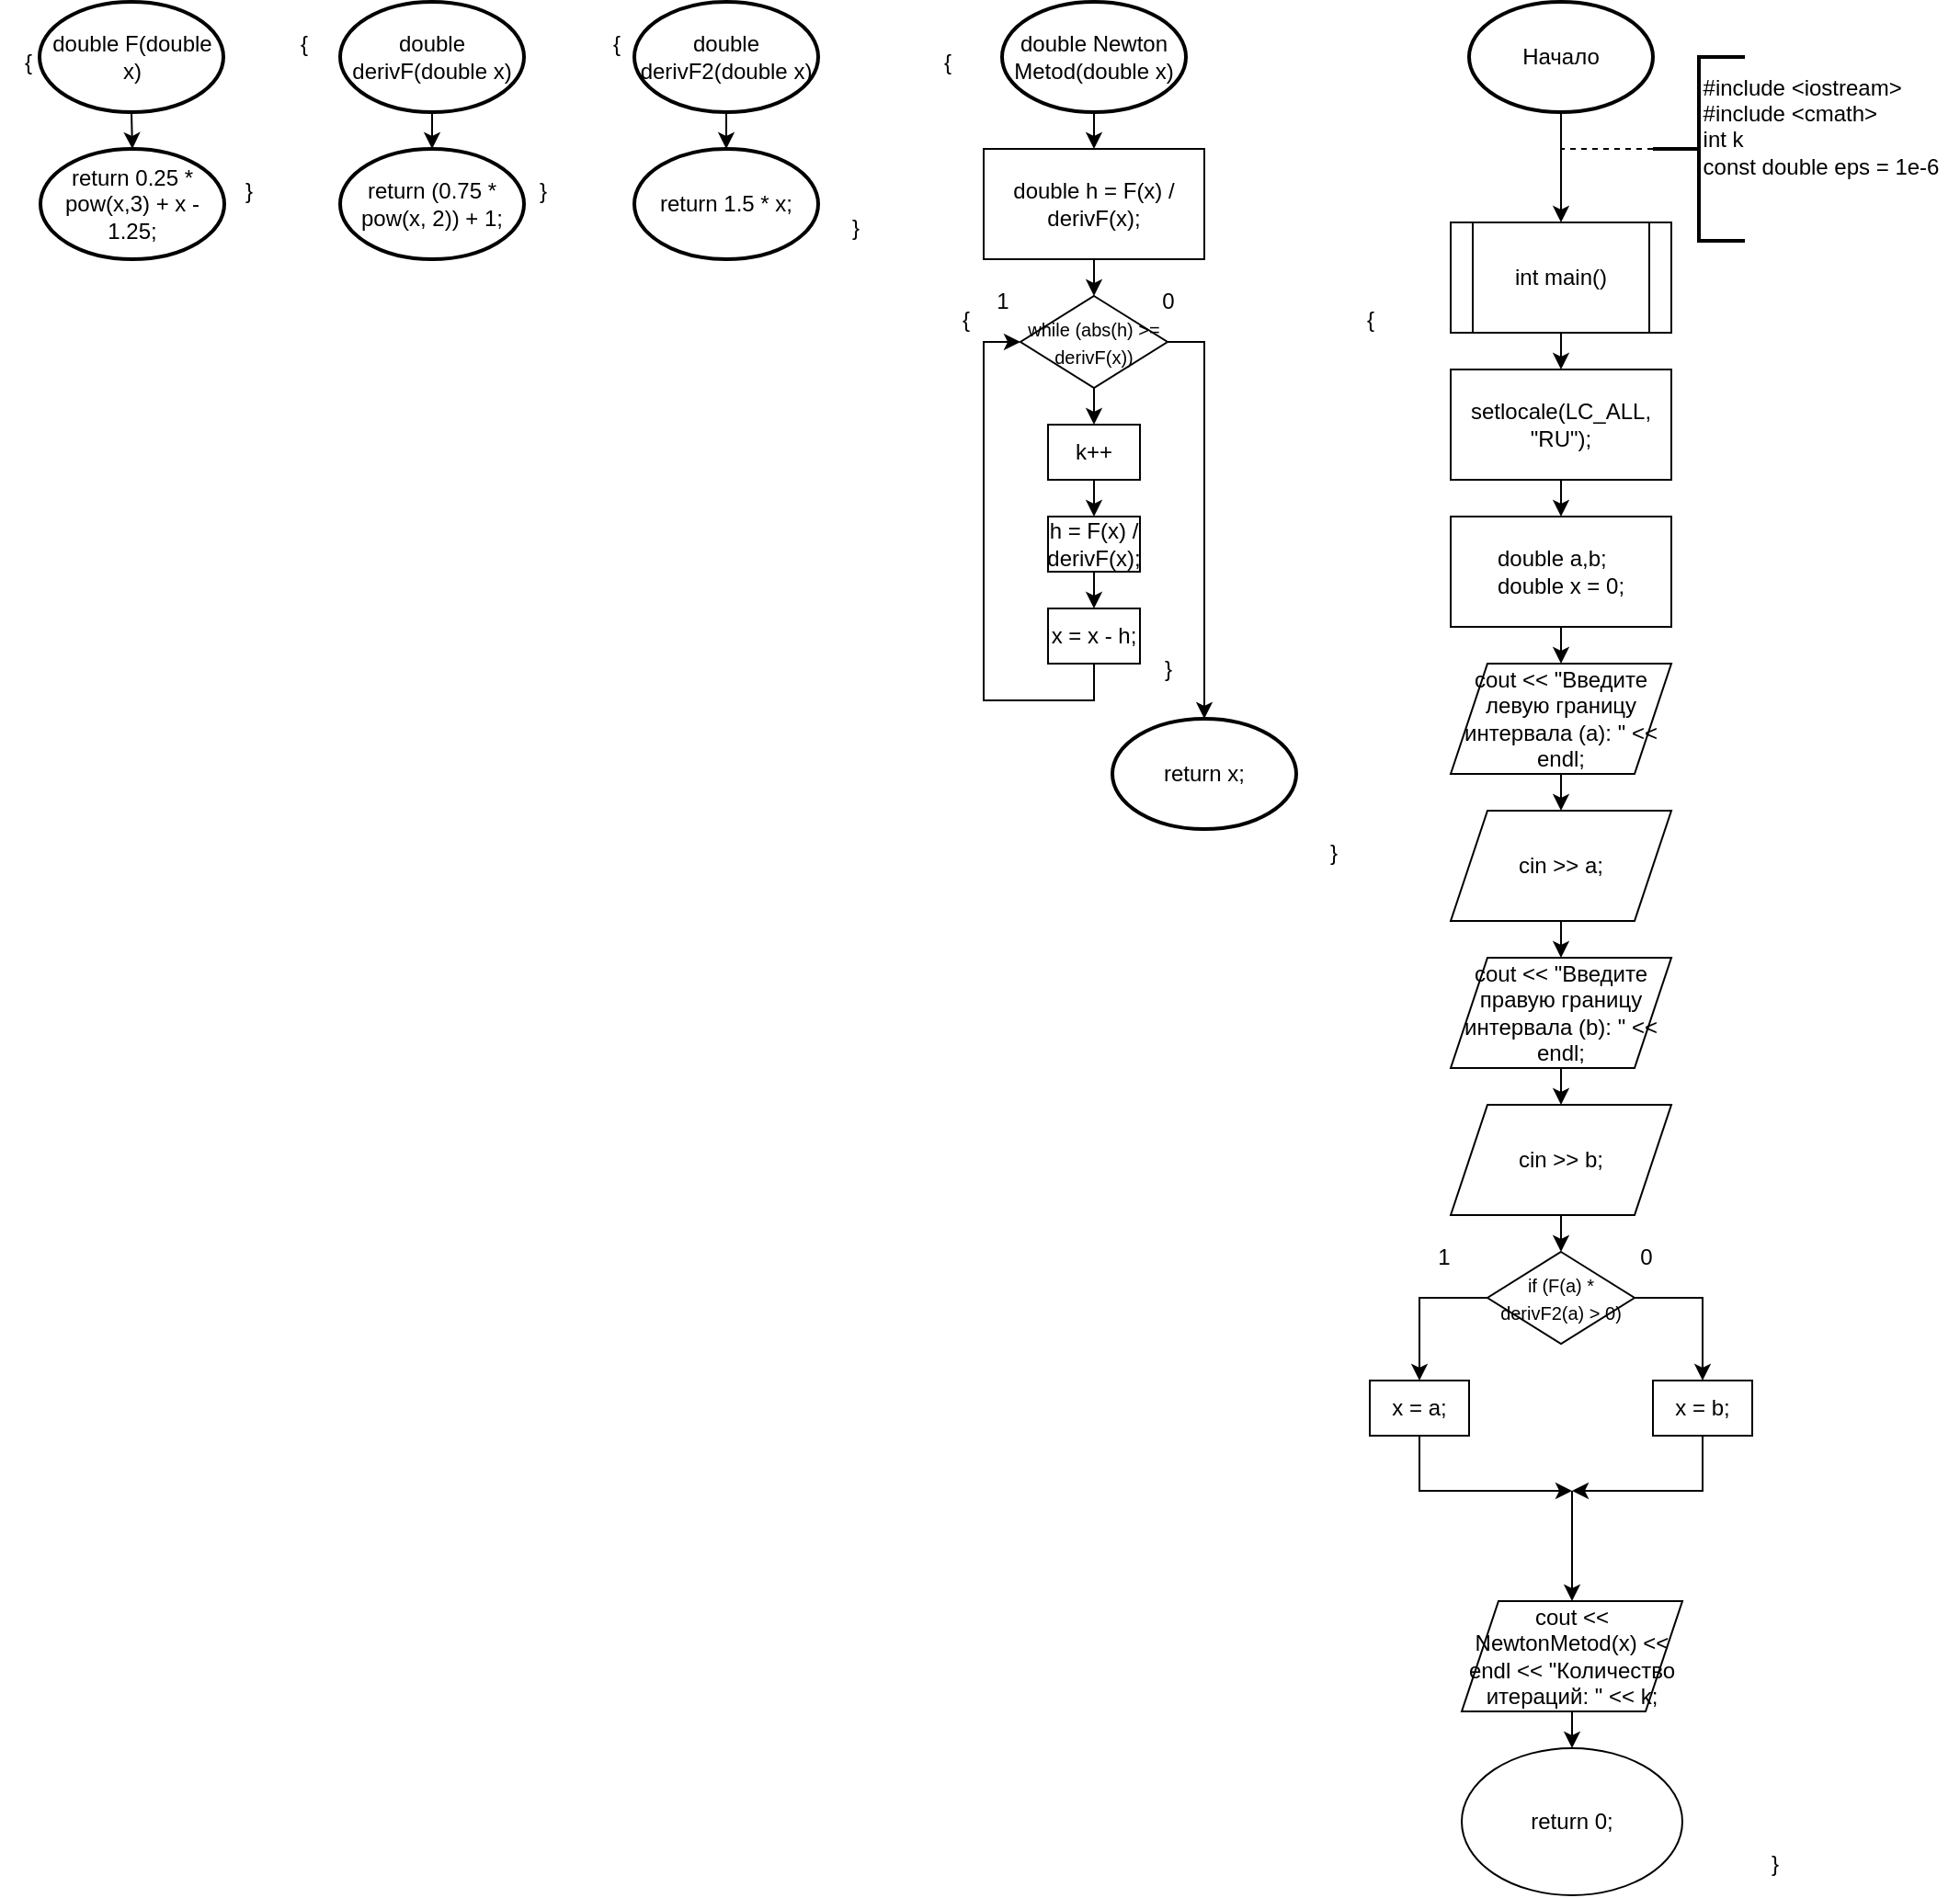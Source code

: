 <mxfile version="25.0.2">
  <diagram name="Страница — 1" id="HWMidkCqAexvC14g8aIt">
    <mxGraphModel dx="2117" dy="717" grid="1" gridSize="10" guides="1" tooltips="1" connect="1" arrows="1" fold="1" page="1" pageScale="1" pageWidth="827" pageHeight="1169" math="0" shadow="0">
      <root>
        <mxCell id="0" />
        <mxCell id="1" parent="0" />
        <mxCell id="E2xs5zG8V5E_0i2V-LUl-6" style="edgeStyle=orthogonalEdgeStyle;rounded=0;orthogonalLoop=1;jettySize=auto;html=1;exitX=0.5;exitY=1;exitDx=0;exitDy=0;exitPerimeter=0;entryX=0.5;entryY=0;entryDx=0;entryDy=0;" parent="1" source="E2xs5zG8V5E_0i2V-LUl-1" target="E2xs5zG8V5E_0i2V-LUl-5" edge="1">
          <mxGeometry relative="1" as="geometry" />
        </mxCell>
        <mxCell id="E2xs5zG8V5E_0i2V-LUl-1" value="Начало" style="strokeWidth=2;html=1;shape=mxgraph.flowchart.start_1;whiteSpace=wrap;" parent="1" vertex="1">
          <mxGeometry x="364" y="10" width="100" height="60" as="geometry" />
        </mxCell>
        <mxCell id="E2xs5zG8V5E_0i2V-LUl-2" value="" style="strokeWidth=2;html=1;shape=mxgraph.flowchart.annotation_2;align=left;labelPosition=right;pointerEvents=1;" parent="1" vertex="1">
          <mxGeometry x="464" y="40" width="50" height="100" as="geometry" />
        </mxCell>
        <mxCell id="E2xs5zG8V5E_0i2V-LUl-3" value="&lt;div style=&quot;text-align: justify;&quot;&gt;&lt;span style=&quot;background-color: initial;&quot;&gt;#include &amp;lt;iostream&amp;gt;&lt;/span&gt;&lt;/div&gt;&lt;div style=&quot;text-align: justify;&quot;&gt;#include &amp;lt;cmath&amp;gt;&lt;/div&gt;&lt;div style=&quot;text-align: justify;&quot;&gt;int k&lt;/div&gt;&lt;div style=&quot;text-align: justify;&quot;&gt;const double eps = 1e-6&lt;/div&gt;&lt;div style=&quot;text-align: justify;&quot;&gt;&lt;br&gt;&lt;/div&gt;" style="text;html=1;align=center;verticalAlign=middle;resizable=0;points=[];autosize=1;strokeColor=none;fillColor=none;" parent="1" vertex="1">
          <mxGeometry x="480" y="40" width="150" height="90" as="geometry" />
        </mxCell>
        <mxCell id="E2xs5zG8V5E_0i2V-LUl-4" value="" style="endArrow=none;dashed=1;html=1;rounded=0;entryX=0.5;entryY=1;entryDx=0;entryDy=0;entryPerimeter=0;exitX=0;exitY=0.5;exitDx=0;exitDy=0;exitPerimeter=0;" parent="1" source="E2xs5zG8V5E_0i2V-LUl-2" target="E2xs5zG8V5E_0i2V-LUl-1" edge="1">
          <mxGeometry width="50" height="50" relative="1" as="geometry">
            <mxPoint x="390" y="150" as="sourcePoint" />
            <mxPoint x="440" y="100" as="targetPoint" />
            <Array as="points">
              <mxPoint x="414" y="90" />
            </Array>
          </mxGeometry>
        </mxCell>
        <mxCell id="E2xs5zG8V5E_0i2V-LUl-8" style="edgeStyle=orthogonalEdgeStyle;rounded=0;orthogonalLoop=1;jettySize=auto;html=1;exitX=0.5;exitY=1;exitDx=0;exitDy=0;entryX=0.5;entryY=0;entryDx=0;entryDy=0;" parent="1" source="E2xs5zG8V5E_0i2V-LUl-5" target="E2xs5zG8V5E_0i2V-LUl-7" edge="1">
          <mxGeometry relative="1" as="geometry" />
        </mxCell>
        <mxCell id="E2xs5zG8V5E_0i2V-LUl-5" value="int main()" style="shape=process;whiteSpace=wrap;html=1;backgroundOutline=1;" parent="1" vertex="1">
          <mxGeometry x="354" y="130" width="120" height="60" as="geometry" />
        </mxCell>
        <mxCell id="E2xs5zG8V5E_0i2V-LUl-10" style="edgeStyle=orthogonalEdgeStyle;rounded=0;orthogonalLoop=1;jettySize=auto;html=1;exitX=0.5;exitY=1;exitDx=0;exitDy=0;entryX=0.5;entryY=0;entryDx=0;entryDy=0;" parent="1" source="E2xs5zG8V5E_0i2V-LUl-7" target="E2xs5zG8V5E_0i2V-LUl-9" edge="1">
          <mxGeometry relative="1" as="geometry" />
        </mxCell>
        <mxCell id="E2xs5zG8V5E_0i2V-LUl-7" value="setlocale(LC_ALL, &quot;RU&quot;);" style="rounded=0;whiteSpace=wrap;html=1;" parent="1" vertex="1">
          <mxGeometry x="354" y="210" width="120" height="60" as="geometry" />
        </mxCell>
        <mxCell id="E2xs5zG8V5E_0i2V-LUl-15" style="edgeStyle=orthogonalEdgeStyle;rounded=0;orthogonalLoop=1;jettySize=auto;html=1;exitX=0.5;exitY=1;exitDx=0;exitDy=0;entryX=0.5;entryY=0;entryDx=0;entryDy=0;" parent="1" source="E2xs5zG8V5E_0i2V-LUl-9" target="E2xs5zG8V5E_0i2V-LUl-11" edge="1">
          <mxGeometry relative="1" as="geometry" />
        </mxCell>
        <mxCell id="E2xs5zG8V5E_0i2V-LUl-9" value="&lt;div style=&quot;text-align: justify;&quot;&gt;&lt;span style=&quot;background-color: initial;&quot;&gt;double a,b;&lt;/span&gt;&lt;/div&gt;&lt;div style=&quot;text-align: justify;&quot;&gt;double x = 0;&lt;/div&gt;" style="rounded=0;whiteSpace=wrap;html=1;align=center;" parent="1" vertex="1">
          <mxGeometry x="354" y="290" width="120" height="60" as="geometry" />
        </mxCell>
        <mxCell id="E2xs5zG8V5E_0i2V-LUl-16" style="edgeStyle=orthogonalEdgeStyle;rounded=0;orthogonalLoop=1;jettySize=auto;html=1;exitX=0.5;exitY=1;exitDx=0;exitDy=0;entryX=0.5;entryY=0;entryDx=0;entryDy=0;" parent="1" source="E2xs5zG8V5E_0i2V-LUl-11" target="E2xs5zG8V5E_0i2V-LUl-12" edge="1">
          <mxGeometry relative="1" as="geometry" />
        </mxCell>
        <mxCell id="E2xs5zG8V5E_0i2V-LUl-11" value="cout &amp;lt;&amp;lt; &quot;Введите левую границу интервала (a): &quot; &amp;lt;&amp;lt; endl;" style="shape=parallelogram;perimeter=parallelogramPerimeter;whiteSpace=wrap;html=1;fixedSize=1;" parent="1" vertex="1">
          <mxGeometry x="354" y="370" width="120" height="60" as="geometry" />
        </mxCell>
        <mxCell id="E2xs5zG8V5E_0i2V-LUl-17" style="edgeStyle=orthogonalEdgeStyle;rounded=0;orthogonalLoop=1;jettySize=auto;html=1;exitX=0.5;exitY=1;exitDx=0;exitDy=0;entryX=0.5;entryY=0;entryDx=0;entryDy=0;" parent="1" source="E2xs5zG8V5E_0i2V-LUl-12" target="E2xs5zG8V5E_0i2V-LUl-13" edge="1">
          <mxGeometry relative="1" as="geometry" />
        </mxCell>
        <mxCell id="E2xs5zG8V5E_0i2V-LUl-12" value="cin &amp;gt;&amp;gt; a;" style="shape=parallelogram;perimeter=parallelogramPerimeter;whiteSpace=wrap;html=1;fixedSize=1;" parent="1" vertex="1">
          <mxGeometry x="354" y="450" width="120" height="60" as="geometry" />
        </mxCell>
        <mxCell id="E2xs5zG8V5E_0i2V-LUl-18" style="edgeStyle=orthogonalEdgeStyle;rounded=0;orthogonalLoop=1;jettySize=auto;html=1;exitX=0.5;exitY=1;exitDx=0;exitDy=0;entryX=0.5;entryY=0;entryDx=0;entryDy=0;" parent="1" source="E2xs5zG8V5E_0i2V-LUl-13" target="E2xs5zG8V5E_0i2V-LUl-14" edge="1">
          <mxGeometry relative="1" as="geometry" />
        </mxCell>
        <mxCell id="E2xs5zG8V5E_0i2V-LUl-13" value="cout &amp;lt;&amp;lt; &quot;Введите правую границу интервала (b): &quot; &amp;lt;&amp;lt; endl;" style="shape=parallelogram;perimeter=parallelogramPerimeter;whiteSpace=wrap;html=1;fixedSize=1;" parent="1" vertex="1">
          <mxGeometry x="354" y="530" width="120" height="60" as="geometry" />
        </mxCell>
        <mxCell id="E2xs5zG8V5E_0i2V-LUl-20" style="edgeStyle=orthogonalEdgeStyle;rounded=0;orthogonalLoop=1;jettySize=auto;html=1;exitX=0.5;exitY=1;exitDx=0;exitDy=0;entryX=0.5;entryY=0;entryDx=0;entryDy=0;" parent="1" source="E2xs5zG8V5E_0i2V-LUl-14" target="E2xs5zG8V5E_0i2V-LUl-19" edge="1">
          <mxGeometry relative="1" as="geometry" />
        </mxCell>
        <mxCell id="E2xs5zG8V5E_0i2V-LUl-14" value="cin &amp;gt;&amp;gt; b;" style="shape=parallelogram;perimeter=parallelogramPerimeter;whiteSpace=wrap;html=1;fixedSize=1;" parent="1" vertex="1">
          <mxGeometry x="354" y="610" width="120" height="60" as="geometry" />
        </mxCell>
        <mxCell id="E2xs5zG8V5E_0i2V-LUl-23" style="edgeStyle=orthogonalEdgeStyle;rounded=0;orthogonalLoop=1;jettySize=auto;html=1;exitX=0;exitY=0.5;exitDx=0;exitDy=0;entryX=0.5;entryY=0;entryDx=0;entryDy=0;" parent="1" source="E2xs5zG8V5E_0i2V-LUl-19" target="E2xs5zG8V5E_0i2V-LUl-21" edge="1">
          <mxGeometry relative="1" as="geometry" />
        </mxCell>
        <mxCell id="E2xs5zG8V5E_0i2V-LUl-24" style="edgeStyle=orthogonalEdgeStyle;rounded=0;orthogonalLoop=1;jettySize=auto;html=1;exitX=1;exitY=0.5;exitDx=0;exitDy=0;entryX=0.5;entryY=0;entryDx=0;entryDy=0;" parent="1" source="E2xs5zG8V5E_0i2V-LUl-19" target="E2xs5zG8V5E_0i2V-LUl-22" edge="1">
          <mxGeometry relative="1" as="geometry" />
        </mxCell>
        <mxCell id="E2xs5zG8V5E_0i2V-LUl-19" value="&lt;font style=&quot;font-size: 10px;&quot;&gt;if (F(a) * derivF2(a) &amp;gt; 0)&lt;/font&gt;" style="rhombus;whiteSpace=wrap;html=1;" parent="1" vertex="1">
          <mxGeometry x="374" y="690" width="80" height="50" as="geometry" />
        </mxCell>
        <mxCell id="E2xs5zG8V5E_0i2V-LUl-21" value="x = a;" style="rounded=0;whiteSpace=wrap;html=1;" parent="1" vertex="1">
          <mxGeometry x="310" y="760" width="54" height="30" as="geometry" />
        </mxCell>
        <mxCell id="E2xs5zG8V5E_0i2V-LUl-22" value="x = b;" style="rounded=0;whiteSpace=wrap;html=1;" parent="1" vertex="1">
          <mxGeometry x="464" y="760" width="54" height="30" as="geometry" />
        </mxCell>
        <mxCell id="E2xs5zG8V5E_0i2V-LUl-25" value="1" style="text;html=1;align=center;verticalAlign=middle;resizable=0;points=[];autosize=1;strokeColor=none;fillColor=none;" parent="1" vertex="1">
          <mxGeometry x="335" y="678" width="30" height="30" as="geometry" />
        </mxCell>
        <mxCell id="E2xs5zG8V5E_0i2V-LUl-26" value="0" style="text;html=1;align=center;verticalAlign=middle;resizable=0;points=[];autosize=1;strokeColor=none;fillColor=none;" parent="1" vertex="1">
          <mxGeometry x="445" y="678" width="30" height="30" as="geometry" />
        </mxCell>
        <mxCell id="E2xs5zG8V5E_0i2V-LUl-28" value="" style="endArrow=classic;html=1;rounded=0;exitX=0.5;exitY=1;exitDx=0;exitDy=0;" parent="1" source="E2xs5zG8V5E_0i2V-LUl-21" edge="1">
          <mxGeometry width="50" height="50" relative="1" as="geometry">
            <mxPoint x="360" y="860" as="sourcePoint" />
            <mxPoint x="420" y="820" as="targetPoint" />
            <Array as="points">
              <mxPoint x="337" y="820" />
            </Array>
          </mxGeometry>
        </mxCell>
        <mxCell id="E2xs5zG8V5E_0i2V-LUl-29" value="" style="endArrow=classic;html=1;rounded=0;exitX=0.5;exitY=1;exitDx=0;exitDy=0;" parent="1" source="E2xs5zG8V5E_0i2V-LUl-22" edge="1">
          <mxGeometry width="50" height="50" relative="1" as="geometry">
            <mxPoint x="470" y="890" as="sourcePoint" />
            <mxPoint x="420" y="820" as="targetPoint" />
            <Array as="points">
              <mxPoint x="491" y="820" />
            </Array>
          </mxGeometry>
        </mxCell>
        <mxCell id="E2xs5zG8V5E_0i2V-LUl-30" value="" style="endArrow=classic;html=1;rounded=0;" parent="1" edge="1">
          <mxGeometry width="50" height="50" relative="1" as="geometry">
            <mxPoint x="420" y="820" as="sourcePoint" />
            <mxPoint x="420" y="880" as="targetPoint" />
          </mxGeometry>
        </mxCell>
        <mxCell id="E2xs5zG8V5E_0i2V-LUl-33" style="edgeStyle=orthogonalEdgeStyle;rounded=0;orthogonalLoop=1;jettySize=auto;html=1;exitX=0.5;exitY=1;exitDx=0;exitDy=0;entryX=0.5;entryY=0;entryDx=0;entryDy=0;" parent="1" source="E2xs5zG8V5E_0i2V-LUl-31" target="E2xs5zG8V5E_0i2V-LUl-32" edge="1">
          <mxGeometry relative="1" as="geometry" />
        </mxCell>
        <mxCell id="E2xs5zG8V5E_0i2V-LUl-31" value="cout &amp;lt;&amp;lt; NewtonMetod(x) &amp;lt;&amp;lt; endl &amp;lt;&amp;lt; &quot;Количество итераций: &quot; &amp;lt;&amp;lt; k;" style="shape=parallelogram;perimeter=parallelogramPerimeter;whiteSpace=wrap;html=1;fixedSize=1;" parent="1" vertex="1">
          <mxGeometry x="360" y="880" width="120" height="60" as="geometry" />
        </mxCell>
        <mxCell id="E2xs5zG8V5E_0i2V-LUl-32" value="return 0;" style="ellipse;whiteSpace=wrap;html=1;" parent="1" vertex="1">
          <mxGeometry x="360" y="960" width="120" height="80" as="geometry" />
        </mxCell>
        <mxCell id="E2xs5zG8V5E_0i2V-LUl-37" style="edgeStyle=orthogonalEdgeStyle;rounded=0;orthogonalLoop=1;jettySize=auto;html=1;exitX=0.5;exitY=1;exitDx=0;exitDy=0;exitPerimeter=0;entryX=0.5;entryY=0;entryDx=0;entryDy=0;" parent="1" source="E2xs5zG8V5E_0i2V-LUl-35" target="E2xs5zG8V5E_0i2V-LUl-36" edge="1">
          <mxGeometry relative="1" as="geometry" />
        </mxCell>
        <mxCell id="E2xs5zG8V5E_0i2V-LUl-35" value="double Newton Metod(double x)" style="strokeWidth=2;html=1;shape=mxgraph.flowchart.start_1;whiteSpace=wrap;" parent="1" vertex="1">
          <mxGeometry x="110" y="10" width="100" height="60" as="geometry" />
        </mxCell>
        <mxCell id="E2xs5zG8V5E_0i2V-LUl-39" style="edgeStyle=orthogonalEdgeStyle;rounded=0;orthogonalLoop=1;jettySize=auto;html=1;exitX=0.5;exitY=1;exitDx=0;exitDy=0;entryX=0.5;entryY=0;entryDx=0;entryDy=0;" parent="1" source="E2xs5zG8V5E_0i2V-LUl-36" target="E2xs5zG8V5E_0i2V-LUl-38" edge="1">
          <mxGeometry relative="1" as="geometry" />
        </mxCell>
        <mxCell id="E2xs5zG8V5E_0i2V-LUl-36" value="double h = F(x) / derivF(x);" style="rounded=0;whiteSpace=wrap;html=1;" parent="1" vertex="1">
          <mxGeometry x="100" y="90" width="120" height="60" as="geometry" />
        </mxCell>
        <mxCell id="E2xs5zG8V5E_0i2V-LUl-44" style="edgeStyle=orthogonalEdgeStyle;rounded=0;orthogonalLoop=1;jettySize=auto;html=1;exitX=0.5;exitY=1;exitDx=0;exitDy=0;entryX=0.5;entryY=0;entryDx=0;entryDy=0;" parent="1" source="E2xs5zG8V5E_0i2V-LUl-38" target="E2xs5zG8V5E_0i2V-LUl-40" edge="1">
          <mxGeometry relative="1" as="geometry" />
        </mxCell>
        <mxCell id="E2xs5zG8V5E_0i2V-LUl-38" value="&lt;font style=&quot;font-size: 10px;&quot;&gt;while (abs(h) &amp;gt;= derivF(x))&lt;/font&gt;" style="rhombus;whiteSpace=wrap;html=1;" parent="1" vertex="1">
          <mxGeometry x="120" y="170" width="80" height="50" as="geometry" />
        </mxCell>
        <mxCell id="E2xs5zG8V5E_0i2V-LUl-45" style="edgeStyle=orthogonalEdgeStyle;rounded=0;orthogonalLoop=1;jettySize=auto;html=1;exitX=0.5;exitY=1;exitDx=0;exitDy=0;entryX=0.5;entryY=0;entryDx=0;entryDy=0;" parent="1" source="E2xs5zG8V5E_0i2V-LUl-40" target="E2xs5zG8V5E_0i2V-LUl-41" edge="1">
          <mxGeometry relative="1" as="geometry" />
        </mxCell>
        <mxCell id="E2xs5zG8V5E_0i2V-LUl-40" value="k++" style="rounded=0;whiteSpace=wrap;html=1;" parent="1" vertex="1">
          <mxGeometry x="135" y="240" width="50" height="30" as="geometry" />
        </mxCell>
        <mxCell id="E2xs5zG8V5E_0i2V-LUl-46" style="edgeStyle=orthogonalEdgeStyle;rounded=0;orthogonalLoop=1;jettySize=auto;html=1;exitX=0.5;exitY=1;exitDx=0;exitDy=0;entryX=0.5;entryY=0;entryDx=0;entryDy=0;" parent="1" source="E2xs5zG8V5E_0i2V-LUl-41" target="E2xs5zG8V5E_0i2V-LUl-42" edge="1">
          <mxGeometry relative="1" as="geometry" />
        </mxCell>
        <mxCell id="E2xs5zG8V5E_0i2V-LUl-41" value="h = F(x) / derivF(x);" style="rounded=0;whiteSpace=wrap;html=1;" parent="1" vertex="1">
          <mxGeometry x="135" y="290" width="50" height="30" as="geometry" />
        </mxCell>
        <mxCell id="E2xs5zG8V5E_0i2V-LUl-47" style="edgeStyle=orthogonalEdgeStyle;rounded=0;orthogonalLoop=1;jettySize=auto;html=1;exitX=0.5;exitY=1;exitDx=0;exitDy=0;entryX=0;entryY=0.5;entryDx=0;entryDy=0;" parent="1" source="E2xs5zG8V5E_0i2V-LUl-42" target="E2xs5zG8V5E_0i2V-LUl-38" edge="1">
          <mxGeometry relative="1" as="geometry" />
        </mxCell>
        <mxCell id="E2xs5zG8V5E_0i2V-LUl-42" value="x = x - h;" style="rounded=0;whiteSpace=wrap;html=1;" parent="1" vertex="1">
          <mxGeometry x="135" y="340" width="50" height="30" as="geometry" />
        </mxCell>
        <mxCell id="E2xs5zG8V5E_0i2V-LUl-43" value="return x;" style="strokeWidth=2;html=1;shape=mxgraph.flowchart.start_1;whiteSpace=wrap;" parent="1" vertex="1">
          <mxGeometry x="170" y="400" width="100" height="60" as="geometry" />
        </mxCell>
        <mxCell id="E2xs5zG8V5E_0i2V-LUl-48" style="edgeStyle=orthogonalEdgeStyle;rounded=0;orthogonalLoop=1;jettySize=auto;html=1;exitX=1;exitY=0.5;exitDx=0;exitDy=0;entryX=0.5;entryY=0;entryDx=0;entryDy=0;entryPerimeter=0;" parent="1" source="E2xs5zG8V5E_0i2V-LUl-38" target="E2xs5zG8V5E_0i2V-LUl-43" edge="1">
          <mxGeometry relative="1" as="geometry" />
        </mxCell>
        <mxCell id="E2xs5zG8V5E_0i2V-LUl-49" value="double derivF2(double x)" style="strokeWidth=2;html=1;shape=mxgraph.flowchart.start_1;whiteSpace=wrap;" parent="1" vertex="1">
          <mxGeometry x="-90" y="10" width="100" height="60" as="geometry" />
        </mxCell>
        <mxCell id="E2xs5zG8V5E_0i2V-LUl-50" value="double derivF(double x)" style="strokeWidth=2;html=1;shape=mxgraph.flowchart.start_1;whiteSpace=wrap;" parent="1" vertex="1">
          <mxGeometry x="-250" y="10" width="100" height="60" as="geometry" />
        </mxCell>
        <mxCell id="E2xs5zG8V5E_0i2V-LUl-51" value="double F(double x)" style="strokeWidth=2;html=1;shape=mxgraph.flowchart.start_1;whiteSpace=wrap;" parent="1" vertex="1">
          <mxGeometry x="-413.5" y="10" width="100" height="60" as="geometry" />
        </mxCell>
        <mxCell id="E2xs5zG8V5E_0i2V-LUl-52" value="return 0.25 * pow(x,3) + x - 1.25;" style="strokeWidth=2;html=1;shape=mxgraph.flowchart.start_1;whiteSpace=wrap;" parent="1" vertex="1">
          <mxGeometry x="-413" y="90" width="100" height="60" as="geometry" />
        </mxCell>
        <mxCell id="E2xs5zG8V5E_0i2V-LUl-53" value="return (0.75 * pow(x, 2)) + 1;" style="strokeWidth=2;html=1;shape=mxgraph.flowchart.start_1;whiteSpace=wrap;" parent="1" vertex="1">
          <mxGeometry x="-250" y="90" width="100" height="60" as="geometry" />
        </mxCell>
        <mxCell id="E2xs5zG8V5E_0i2V-LUl-54" value="return 1.5 * x;" style="strokeWidth=2;html=1;shape=mxgraph.flowchart.start_1;whiteSpace=wrap;" parent="1" vertex="1">
          <mxGeometry x="-90" y="90" width="100" height="60" as="geometry" />
        </mxCell>
        <mxCell id="E2xs5zG8V5E_0i2V-LUl-55" style="edgeStyle=orthogonalEdgeStyle;rounded=0;orthogonalLoop=1;jettySize=auto;html=1;exitX=0.5;exitY=1;exitDx=0;exitDy=0;exitPerimeter=0;entryX=0.5;entryY=0;entryDx=0;entryDy=0;entryPerimeter=0;" parent="1" source="E2xs5zG8V5E_0i2V-LUl-51" target="E2xs5zG8V5E_0i2V-LUl-52" edge="1">
          <mxGeometry relative="1" as="geometry" />
        </mxCell>
        <mxCell id="E2xs5zG8V5E_0i2V-LUl-56" style="edgeStyle=orthogonalEdgeStyle;rounded=0;orthogonalLoop=1;jettySize=auto;html=1;exitX=0.5;exitY=1;exitDx=0;exitDy=0;exitPerimeter=0;entryX=0.5;entryY=0;entryDx=0;entryDy=0;entryPerimeter=0;" parent="1" source="E2xs5zG8V5E_0i2V-LUl-50" target="E2xs5zG8V5E_0i2V-LUl-53" edge="1">
          <mxGeometry relative="1" as="geometry" />
        </mxCell>
        <mxCell id="E2xs5zG8V5E_0i2V-LUl-57" style="edgeStyle=orthogonalEdgeStyle;rounded=0;orthogonalLoop=1;jettySize=auto;html=1;exitX=0.5;exitY=1;exitDx=0;exitDy=0;exitPerimeter=0;entryX=0.5;entryY=0;entryDx=0;entryDy=0;entryPerimeter=0;" parent="1" source="E2xs5zG8V5E_0i2V-LUl-49" target="E2xs5zG8V5E_0i2V-LUl-54" edge="1">
          <mxGeometry relative="1" as="geometry" />
        </mxCell>
        <mxCell id="E2xs5zG8V5E_0i2V-LUl-58" value="{" style="text;html=1;align=center;verticalAlign=middle;resizable=0;points=[];autosize=1;strokeColor=none;fillColor=none;" parent="1" vertex="1">
          <mxGeometry x="-435" y="28" width="30" height="30" as="geometry" />
        </mxCell>
        <mxCell id="E2xs5zG8V5E_0i2V-LUl-59" value="}" style="text;html=1;align=center;verticalAlign=middle;resizable=0;points=[];autosize=1;strokeColor=none;fillColor=none;" parent="1" vertex="1">
          <mxGeometry x="-315" y="98" width="30" height="30" as="geometry" />
        </mxCell>
        <mxCell id="E2xs5zG8V5E_0i2V-LUl-60" value="{" style="text;html=1;align=center;verticalAlign=middle;resizable=0;points=[];autosize=1;strokeColor=none;fillColor=none;" parent="1" vertex="1">
          <mxGeometry x="-285" y="18" width="30" height="30" as="geometry" />
        </mxCell>
        <mxCell id="E2xs5zG8V5E_0i2V-LUl-61" value="}" style="text;html=1;align=center;verticalAlign=middle;resizable=0;points=[];autosize=1;strokeColor=none;fillColor=none;" parent="1" vertex="1">
          <mxGeometry x="-155" y="98" width="30" height="30" as="geometry" />
        </mxCell>
        <mxCell id="E2xs5zG8V5E_0i2V-LUl-62" value="{" style="text;html=1;align=center;verticalAlign=middle;resizable=0;points=[];autosize=1;strokeColor=none;fillColor=none;" parent="1" vertex="1">
          <mxGeometry x="-115" y="18" width="30" height="30" as="geometry" />
        </mxCell>
        <mxCell id="E2xs5zG8V5E_0i2V-LUl-64" value="}" style="text;html=1;align=center;verticalAlign=middle;resizable=0;points=[];autosize=1;strokeColor=none;fillColor=none;" parent="1" vertex="1">
          <mxGeometry x="15" y="118" width="30" height="30" as="geometry" />
        </mxCell>
        <mxCell id="E2xs5zG8V5E_0i2V-LUl-65" value="{" style="text;html=1;align=center;verticalAlign=middle;resizable=0;points=[];autosize=1;strokeColor=none;fillColor=none;" parent="1" vertex="1">
          <mxGeometry x="65" y="28" width="30" height="30" as="geometry" />
        </mxCell>
        <mxCell id="E2xs5zG8V5E_0i2V-LUl-66" value="}" style="text;html=1;align=center;verticalAlign=middle;resizable=0;points=[];autosize=1;strokeColor=none;fillColor=none;" parent="1" vertex="1">
          <mxGeometry x="275" y="458" width="30" height="30" as="geometry" />
        </mxCell>
        <mxCell id="E2xs5zG8V5E_0i2V-LUl-67" value="{" style="text;html=1;align=center;verticalAlign=middle;resizable=0;points=[];autosize=1;strokeColor=none;fillColor=none;" parent="1" vertex="1">
          <mxGeometry x="75" y="168" width="30" height="30" as="geometry" />
        </mxCell>
        <mxCell id="E2xs5zG8V5E_0i2V-LUl-68" value="}" style="text;html=1;align=center;verticalAlign=middle;resizable=0;points=[];autosize=1;strokeColor=none;fillColor=none;" parent="1" vertex="1">
          <mxGeometry x="185" y="358" width="30" height="30" as="geometry" />
        </mxCell>
        <mxCell id="E2xs5zG8V5E_0i2V-LUl-69" value="{" style="text;html=1;align=center;verticalAlign=middle;resizable=0;points=[];autosize=1;strokeColor=none;fillColor=none;" parent="1" vertex="1">
          <mxGeometry x="295" y="168" width="30" height="30" as="geometry" />
        </mxCell>
        <mxCell id="E2xs5zG8V5E_0i2V-LUl-70" value="}" style="text;html=1;align=center;verticalAlign=middle;resizable=0;points=[];autosize=1;strokeColor=none;fillColor=none;" parent="1" vertex="1">
          <mxGeometry x="515" y="1008" width="30" height="30" as="geometry" />
        </mxCell>
        <mxCell id="VN6rFEogFcglFQRjum4i-1" value="1" style="text;html=1;align=center;verticalAlign=middle;resizable=0;points=[];autosize=1;strokeColor=none;fillColor=none;" vertex="1" parent="1">
          <mxGeometry x="95" y="158" width="30" height="30" as="geometry" />
        </mxCell>
        <mxCell id="VN6rFEogFcglFQRjum4i-2" value="0" style="text;html=1;align=center;verticalAlign=middle;resizable=0;points=[];autosize=1;strokeColor=none;fillColor=none;" vertex="1" parent="1">
          <mxGeometry x="185" y="158" width="30" height="30" as="geometry" />
        </mxCell>
      </root>
    </mxGraphModel>
  </diagram>
</mxfile>
